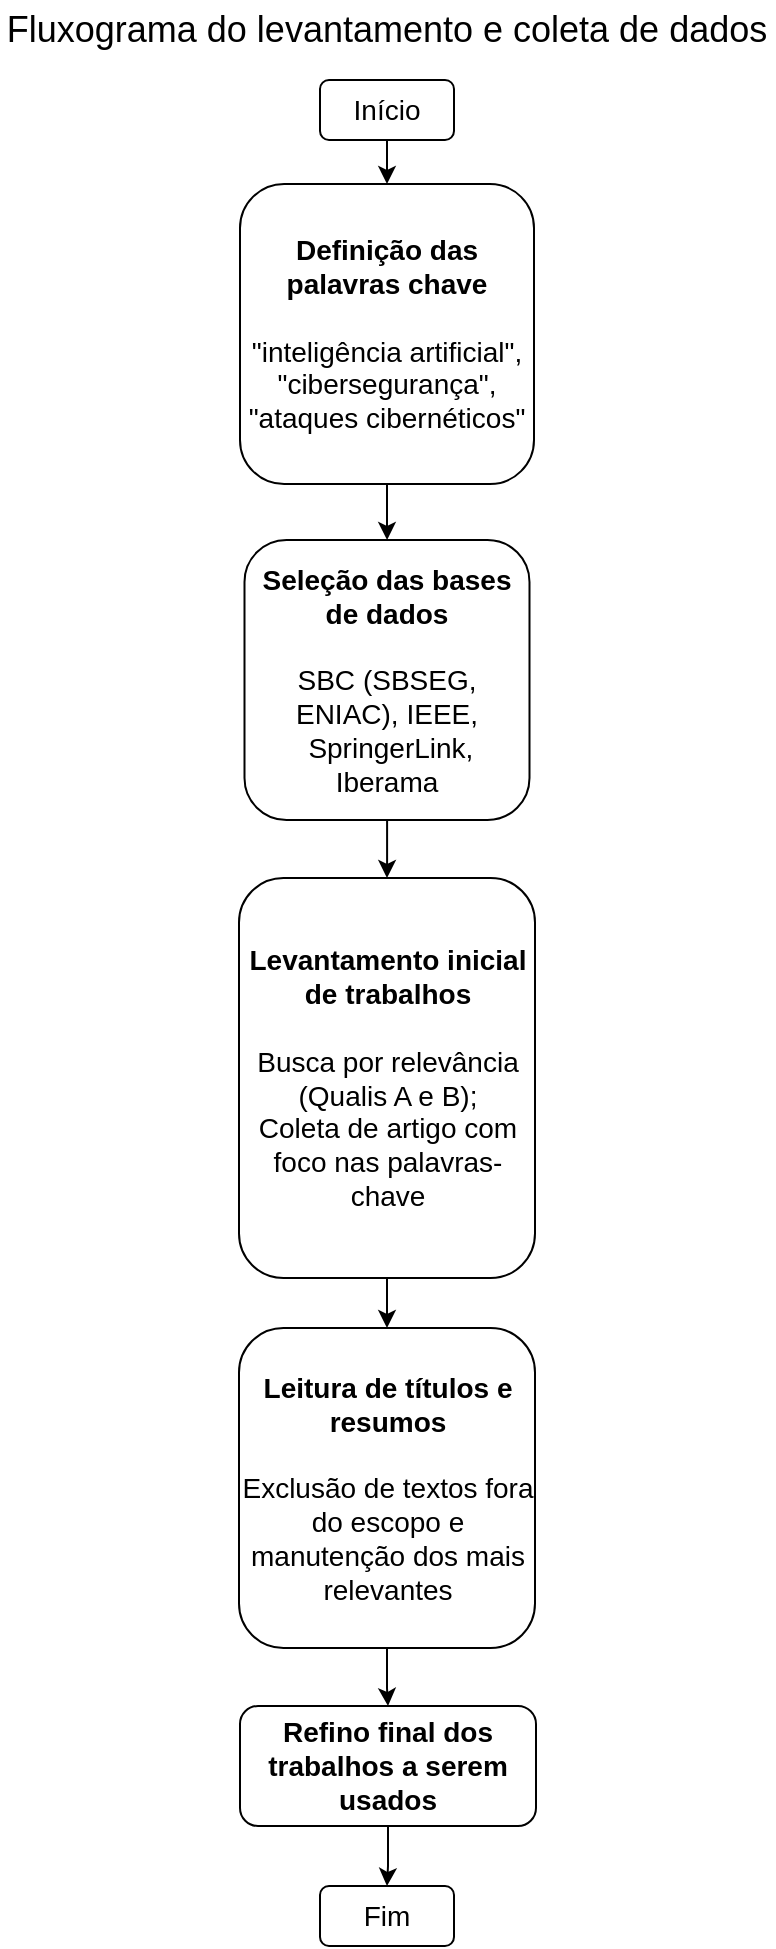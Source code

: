 <mxfile version="26.2.10">
  <diagram name="Page-1" id="c7558073-3199-34d8-9f00-42111426c3f3">
    <mxGraphModel dx="866" dy="474" grid="1" gridSize="10" guides="1" tooltips="1" connect="1" arrows="1" fold="1" page="1" pageScale="1" pageWidth="826" pageHeight="1169" background="none" math="0" shadow="0">
      <root>
        <mxCell id="0" />
        <mxCell id="1" parent="0" />
        <mxCell id="NErnlqf0GAWsiSf0F0_Z-105" value="&lt;font style=&quot;font-size: 18px;&quot;&gt;Fluxograma do levantamento e coleta de dados&lt;/font&gt;" style="text;html=1;align=center;verticalAlign=middle;whiteSpace=wrap;rounded=0;" parent="1" vertex="1">
          <mxGeometry x="219" y="10" width="387" height="30" as="geometry" />
        </mxCell>
        <mxCell id="SvRstTC-CodxBYOGnAaj-2" value="" style="edgeStyle=orthogonalEdgeStyle;rounded=0;orthogonalLoop=1;jettySize=auto;html=1;" edge="1" parent="1" source="NErnlqf0GAWsiSf0F0_Z-113" target="SvRstTC-CodxBYOGnAaj-1">
          <mxGeometry relative="1" as="geometry" />
        </mxCell>
        <mxCell id="NErnlqf0GAWsiSf0F0_Z-113" value="&lt;font style=&quot;font-size: 14px;&quot;&gt;&lt;b&gt;Definição das palavras chave&lt;br&gt;&lt;/b&gt;&lt;br&gt;&quot;inteligência artificial&quot;, &quot;cibersegurança&quot;, &quot;ataques cibernéticos&quot;&lt;/font&gt;" style="rounded=1;whiteSpace=wrap;html=1;" parent="1" vertex="1">
          <mxGeometry x="339" y="102" width="147" height="150" as="geometry" />
        </mxCell>
        <mxCell id="NErnlqf0GAWsiSf0F0_Z-116" style="edgeStyle=orthogonalEdgeStyle;rounded=0;orthogonalLoop=1;jettySize=auto;html=1;" parent="1" source="NErnlqf0GAWsiSf0F0_Z-115" target="NErnlqf0GAWsiSf0F0_Z-113" edge="1">
          <mxGeometry relative="1" as="geometry" />
        </mxCell>
        <mxCell id="NErnlqf0GAWsiSf0F0_Z-115" value="&lt;font style=&quot;font-size: 14px;&quot;&gt;Início&lt;/font&gt;" style="rounded=1;whiteSpace=wrap;html=1;" parent="1" vertex="1">
          <mxGeometry x="379" y="50" width="67" height="30" as="geometry" />
        </mxCell>
        <mxCell id="SvRstTC-CodxBYOGnAaj-4" value="" style="edgeStyle=orthogonalEdgeStyle;rounded=0;orthogonalLoop=1;jettySize=auto;html=1;" edge="1" parent="1" source="SvRstTC-CodxBYOGnAaj-1" target="SvRstTC-CodxBYOGnAaj-3">
          <mxGeometry relative="1" as="geometry" />
        </mxCell>
        <mxCell id="SvRstTC-CodxBYOGnAaj-1" value="&lt;font style=&quot;font-size: 14px;&quot;&gt;&lt;b&gt;Seleção das bases de dados&lt;br&gt;&lt;/b&gt;&lt;br&gt;SBC &lt;/font&gt;&lt;span style=&quot;background-color: transparent; font-size: 14px;&quot;&gt;(SBSEG, ENIAC),&amp;nbsp;&lt;/span&gt;&lt;span style=&quot;font-size: 14px; background-color: transparent; color: light-dark(rgb(0, 0, 0), rgb(255, 255, 255));&quot;&gt;IEEE,&lt;br&gt;&amp;nbsp;&lt;/span&gt;&lt;span style=&quot;font-size: 14px; background-color: transparent; color: light-dark(rgb(0, 0, 0), rgb(255, 255, 255));&quot;&gt;SpringerLink, Iberama&lt;/span&gt;" style="rounded=1;whiteSpace=wrap;html=1;" vertex="1" parent="1">
          <mxGeometry x="341.25" y="280" width="142.5" height="140" as="geometry" />
        </mxCell>
        <mxCell id="SvRstTC-CodxBYOGnAaj-6" value="" style="edgeStyle=orthogonalEdgeStyle;rounded=0;orthogonalLoop=1;jettySize=auto;html=1;" edge="1" parent="1" source="SvRstTC-CodxBYOGnAaj-3" target="SvRstTC-CodxBYOGnAaj-5">
          <mxGeometry relative="1" as="geometry" />
        </mxCell>
        <mxCell id="SvRstTC-CodxBYOGnAaj-3" value="&lt;font style=&quot;font-size: 14px;&quot;&gt;&lt;b&gt;Levantamento inicial de trabalhos&lt;br&gt;&lt;/b&gt;&lt;br&gt;Busca por relevância (Qualis A e B);&lt;/font&gt;&lt;div&gt;&lt;font style=&quot;font-size: 14px;&quot;&gt;Coleta de artigo com foco nas palavras-chave&lt;/font&gt;&lt;/div&gt;" style="rounded=1;whiteSpace=wrap;html=1;" vertex="1" parent="1">
          <mxGeometry x="338.5" y="449" width="148" height="200" as="geometry" />
        </mxCell>
        <mxCell id="SvRstTC-CodxBYOGnAaj-8" value="" style="edgeStyle=orthogonalEdgeStyle;rounded=0;orthogonalLoop=1;jettySize=auto;html=1;" edge="1" parent="1" source="SvRstTC-CodxBYOGnAaj-5" target="SvRstTC-CodxBYOGnAaj-7">
          <mxGeometry relative="1" as="geometry" />
        </mxCell>
        <mxCell id="SvRstTC-CodxBYOGnAaj-5" value="&lt;font style=&quot;font-size: 14px;&quot;&gt;&lt;b&gt;Leitura de títulos e resumos&lt;br&gt;&lt;/b&gt;&lt;br&gt;Exclusão de textos fora do escopo e manutenção dos mais relevantes&lt;/font&gt;" style="rounded=1;whiteSpace=wrap;html=1;" vertex="1" parent="1">
          <mxGeometry x="338.5" y="674" width="148" height="160" as="geometry" />
        </mxCell>
        <mxCell id="SvRstTC-CodxBYOGnAaj-10" style="edgeStyle=orthogonalEdgeStyle;rounded=0;orthogonalLoop=1;jettySize=auto;html=1;entryX=0.5;entryY=0;entryDx=0;entryDy=0;" edge="1" parent="1" source="SvRstTC-CodxBYOGnAaj-7" target="SvRstTC-CodxBYOGnAaj-9">
          <mxGeometry relative="1" as="geometry" />
        </mxCell>
        <mxCell id="SvRstTC-CodxBYOGnAaj-7" value="&lt;span style=&quot;font-size: 14px;&quot;&gt;&lt;b&gt;Refino final dos trabalhos a serem usados&lt;/b&gt;&lt;/span&gt;" style="rounded=1;whiteSpace=wrap;html=1;" vertex="1" parent="1">
          <mxGeometry x="339" y="863" width="148" height="60" as="geometry" />
        </mxCell>
        <mxCell id="SvRstTC-CodxBYOGnAaj-9" value="&lt;font style=&quot;font-size: 14px;&quot;&gt;Fim&lt;/font&gt;" style="rounded=1;whiteSpace=wrap;html=1;" vertex="1" parent="1">
          <mxGeometry x="379" y="953" width="67" height="30" as="geometry" />
        </mxCell>
      </root>
    </mxGraphModel>
  </diagram>
</mxfile>
